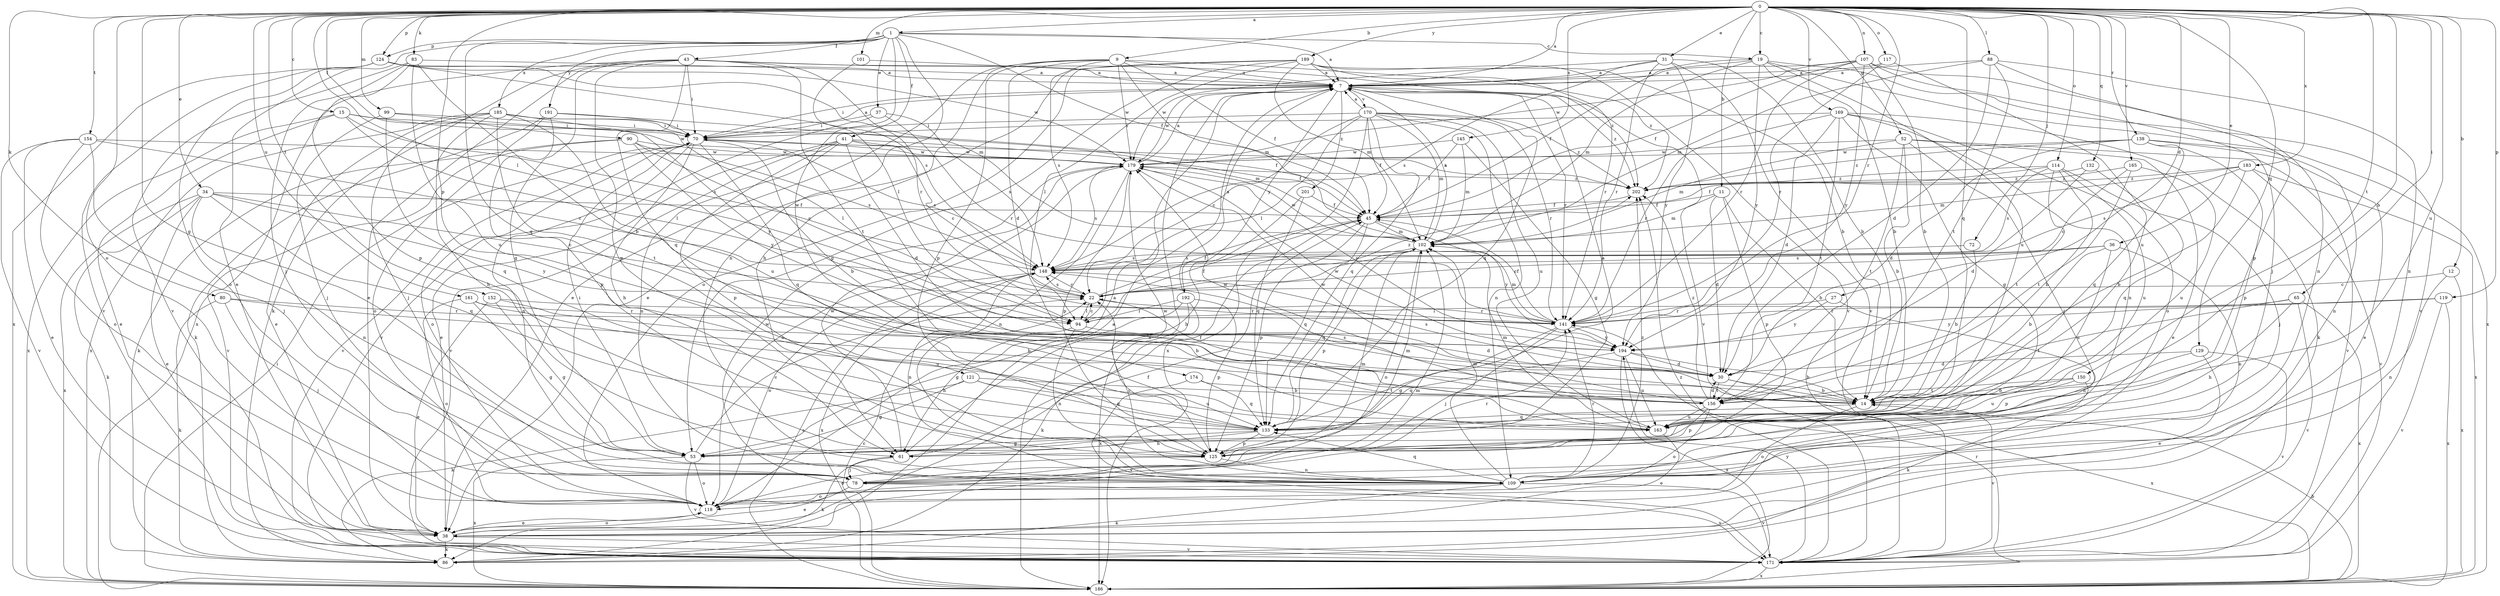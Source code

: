 strict digraph  {
0;
1;
7;
9;
11;
12;
14;
15;
19;
22;
27;
30;
31;
34;
36;
37;
38;
41;
43;
45;
52;
53;
61;
65;
70;
72;
78;
80;
83;
86;
88;
90;
94;
99;
101;
102;
107;
109;
114;
117;
118;
119;
121;
124;
125;
129;
132;
133;
138;
141;
145;
148;
150;
152;
154;
156;
161;
163;
165;
169;
170;
171;
174;
179;
183;
185;
186;
189;
191;
192;
194;
201;
202;
0 -> 1  [label=a];
0 -> 7  [label=a];
0 -> 9  [label=b];
0 -> 11  [label=b];
0 -> 12  [label=b];
0 -> 14  [label=b];
0 -> 15  [label=c];
0 -> 19  [label=c];
0 -> 27  [label=d];
0 -> 31  [label=e];
0 -> 34  [label=e];
0 -> 36  [label=e];
0 -> 52  [label=g];
0 -> 53  [label=g];
0 -> 65  [label=i];
0 -> 72  [label=j];
0 -> 80  [label=k];
0 -> 83  [label=k];
0 -> 88  [label=l];
0 -> 90  [label=l];
0 -> 94  [label=l];
0 -> 99  [label=m];
0 -> 101  [label=m];
0 -> 107  [label=n];
0 -> 114  [label=o];
0 -> 117  [label=o];
0 -> 118  [label=o];
0 -> 119  [label=p];
0 -> 121  [label=p];
0 -> 124  [label=p];
0 -> 129  [label=q];
0 -> 132  [label=q];
0 -> 133  [label=q];
0 -> 138  [label=r];
0 -> 141  [label=r];
0 -> 145  [label=s];
0 -> 150  [label=t];
0 -> 152  [label=t];
0 -> 154  [label=t];
0 -> 161  [label=u];
0 -> 163  [label=u];
0 -> 165  [label=v];
0 -> 169  [label=v];
0 -> 183  [label=x];
0 -> 189  [label=y];
1 -> 7  [label=a];
1 -> 19  [label=c];
1 -> 37  [label=e];
1 -> 38  [label=e];
1 -> 41  [label=f];
1 -> 43  [label=f];
1 -> 45  [label=f];
1 -> 109  [label=n];
1 -> 124  [label=p];
1 -> 133  [label=q];
1 -> 174  [label=w];
1 -> 185  [label=x];
1 -> 191  [label=y];
7 -> 70  [label=i];
7 -> 133  [label=q];
7 -> 141  [label=r];
7 -> 170  [label=v];
7 -> 171  [label=v];
7 -> 179  [label=w];
7 -> 186  [label=x];
7 -> 192  [label=y];
7 -> 201  [label=z];
7 -> 202  [label=z];
9 -> 7  [label=a];
9 -> 30  [label=d];
9 -> 38  [label=e];
9 -> 45  [label=f];
9 -> 61  [label=h];
9 -> 102  [label=m];
9 -> 125  [label=p];
9 -> 148  [label=s];
9 -> 179  [label=w];
9 -> 202  [label=z];
11 -> 14  [label=b];
11 -> 30  [label=d];
11 -> 45  [label=f];
11 -> 102  [label=m];
11 -> 125  [label=p];
12 -> 22  [label=c];
12 -> 109  [label=n];
12 -> 186  [label=x];
14 -> 118  [label=o];
14 -> 133  [label=q];
14 -> 171  [label=v];
14 -> 179  [label=w];
15 -> 38  [label=e];
15 -> 70  [label=i];
15 -> 94  [label=l];
15 -> 148  [label=s];
15 -> 179  [label=w];
15 -> 186  [label=x];
19 -> 7  [label=a];
19 -> 14  [label=b];
19 -> 45  [label=f];
19 -> 102  [label=m];
19 -> 163  [label=u];
19 -> 171  [label=v];
19 -> 186  [label=x];
19 -> 194  [label=y];
22 -> 45  [label=f];
22 -> 94  [label=l];
22 -> 141  [label=r];
22 -> 148  [label=s];
22 -> 202  [label=z];
27 -> 109  [label=n];
27 -> 141  [label=r];
27 -> 194  [label=y];
30 -> 14  [label=b];
30 -> 148  [label=s];
30 -> 156  [label=t];
30 -> 179  [label=w];
30 -> 186  [label=x];
31 -> 7  [label=a];
31 -> 14  [label=b];
31 -> 141  [label=r];
31 -> 148  [label=s];
31 -> 171  [label=v];
31 -> 179  [label=w];
31 -> 194  [label=y];
34 -> 22  [label=c];
34 -> 38  [label=e];
34 -> 45  [label=f];
34 -> 86  [label=k];
34 -> 109  [label=n];
34 -> 133  [label=q];
34 -> 186  [label=x];
34 -> 194  [label=y];
36 -> 14  [label=b];
36 -> 22  [label=c];
36 -> 109  [label=n];
36 -> 148  [label=s];
36 -> 163  [label=u];
37 -> 70  [label=i];
37 -> 141  [label=r];
37 -> 148  [label=s];
37 -> 171  [label=v];
38 -> 45  [label=f];
38 -> 86  [label=k];
38 -> 102  [label=m];
38 -> 118  [label=o];
38 -> 171  [label=v];
41 -> 22  [label=c];
41 -> 30  [label=d];
41 -> 38  [label=e];
41 -> 45  [label=f];
41 -> 109  [label=n];
41 -> 125  [label=p];
41 -> 171  [label=v];
41 -> 179  [label=w];
43 -> 7  [label=a];
43 -> 38  [label=e];
43 -> 53  [label=g];
43 -> 70  [label=i];
43 -> 86  [label=k];
43 -> 125  [label=p];
43 -> 133  [label=q];
43 -> 141  [label=r];
43 -> 156  [label=t];
43 -> 186  [label=x];
43 -> 202  [label=z];
45 -> 102  [label=m];
45 -> 125  [label=p];
45 -> 133  [label=q];
45 -> 194  [label=y];
52 -> 14  [label=b];
52 -> 38  [label=e];
52 -> 78  [label=j];
52 -> 102  [label=m];
52 -> 156  [label=t];
52 -> 171  [label=v];
52 -> 179  [label=w];
53 -> 22  [label=c];
53 -> 70  [label=i];
53 -> 118  [label=o];
53 -> 171  [label=v];
53 -> 186  [label=x];
61 -> 45  [label=f];
61 -> 78  [label=j];
61 -> 86  [label=k];
61 -> 179  [label=w];
65 -> 61  [label=h];
65 -> 141  [label=r];
65 -> 156  [label=t];
65 -> 171  [label=v];
65 -> 186  [label=x];
70 -> 7  [label=a];
70 -> 14  [label=b];
70 -> 61  [label=h];
70 -> 109  [label=n];
70 -> 118  [label=o];
70 -> 133  [label=q];
70 -> 148  [label=s];
70 -> 171  [label=v];
70 -> 179  [label=w];
72 -> 14  [label=b];
72 -> 148  [label=s];
78 -> 38  [label=e];
78 -> 102  [label=m];
78 -> 141  [label=r];
78 -> 171  [label=v];
78 -> 179  [label=w];
80 -> 14  [label=b];
80 -> 78  [label=j];
80 -> 86  [label=k];
80 -> 141  [label=r];
83 -> 7  [label=a];
83 -> 14  [label=b];
83 -> 78  [label=j];
83 -> 125  [label=p];
83 -> 163  [label=u];
83 -> 171  [label=v];
86 -> 7  [label=a];
88 -> 7  [label=a];
88 -> 30  [label=d];
88 -> 102  [label=m];
88 -> 109  [label=n];
88 -> 125  [label=p];
88 -> 156  [label=t];
90 -> 22  [label=c];
90 -> 86  [label=k];
90 -> 148  [label=s];
90 -> 171  [label=v];
90 -> 179  [label=w];
90 -> 194  [label=y];
94 -> 22  [label=c];
94 -> 30  [label=d];
94 -> 45  [label=f];
94 -> 61  [label=h];
94 -> 109  [label=n];
99 -> 70  [label=i];
99 -> 78  [label=j];
99 -> 94  [label=l];
99 -> 133  [label=q];
101 -> 7  [label=a];
101 -> 94  [label=l];
102 -> 7  [label=a];
102 -> 118  [label=o];
102 -> 125  [label=p];
102 -> 133  [label=q];
102 -> 148  [label=s];
102 -> 179  [label=w];
107 -> 7  [label=a];
107 -> 14  [label=b];
107 -> 45  [label=f];
107 -> 78  [label=j];
107 -> 109  [label=n];
107 -> 141  [label=r];
107 -> 179  [label=w];
107 -> 194  [label=y];
109 -> 22  [label=c];
109 -> 86  [label=k];
109 -> 102  [label=m];
109 -> 118  [label=o];
109 -> 133  [label=q];
109 -> 141  [label=r];
109 -> 171  [label=v];
109 -> 202  [label=z];
114 -> 14  [label=b];
114 -> 45  [label=f];
114 -> 78  [label=j];
114 -> 148  [label=s];
114 -> 156  [label=t];
114 -> 163  [label=u];
114 -> 202  [label=z];
117 -> 7  [label=a];
117 -> 141  [label=r];
117 -> 163  [label=u];
118 -> 7  [label=a];
118 -> 38  [label=e];
119 -> 94  [label=l];
119 -> 171  [label=v];
119 -> 186  [label=x];
119 -> 194  [label=y];
121 -> 14  [label=b];
121 -> 53  [label=g];
121 -> 86  [label=k];
121 -> 133  [label=q];
121 -> 163  [label=u];
124 -> 7  [label=a];
124 -> 102  [label=m];
124 -> 118  [label=o];
124 -> 148  [label=s];
124 -> 171  [label=v];
124 -> 179  [label=w];
124 -> 186  [label=x];
125 -> 102  [label=m];
125 -> 109  [label=n];
125 -> 118  [label=o];
125 -> 179  [label=w];
129 -> 30  [label=d];
129 -> 38  [label=e];
129 -> 125  [label=p];
129 -> 171  [label=v];
132 -> 30  [label=d];
132 -> 133  [label=q];
132 -> 202  [label=z];
133 -> 7  [label=a];
133 -> 53  [label=g];
133 -> 61  [label=h];
133 -> 125  [label=p];
138 -> 30  [label=d];
138 -> 38  [label=e];
138 -> 109  [label=n];
138 -> 125  [label=p];
138 -> 133  [label=q];
138 -> 179  [label=w];
138 -> 202  [label=z];
141 -> 45  [label=f];
141 -> 53  [label=g];
141 -> 78  [label=j];
141 -> 102  [label=m];
141 -> 194  [label=y];
145 -> 45  [label=f];
145 -> 53  [label=g];
145 -> 102  [label=m];
145 -> 179  [label=w];
148 -> 22  [label=c];
148 -> 109  [label=n];
148 -> 118  [label=o];
148 -> 186  [label=x];
150 -> 14  [label=b];
150 -> 86  [label=k];
150 -> 156  [label=t];
150 -> 163  [label=u];
152 -> 14  [label=b];
152 -> 38  [label=e];
152 -> 53  [label=g];
152 -> 141  [label=r];
154 -> 22  [label=c];
154 -> 38  [label=e];
154 -> 78  [label=j];
154 -> 118  [label=o];
154 -> 171  [label=v];
154 -> 179  [label=w];
156 -> 30  [label=d];
156 -> 118  [label=o];
156 -> 125  [label=p];
156 -> 148  [label=s];
156 -> 163  [label=u];
156 -> 179  [label=w];
156 -> 202  [label=z];
161 -> 53  [label=g];
161 -> 118  [label=o];
161 -> 141  [label=r];
161 -> 163  [label=u];
163 -> 22  [label=c];
163 -> 38  [label=e];
163 -> 102  [label=m];
165 -> 22  [label=c];
165 -> 156  [label=t];
165 -> 163  [label=u];
165 -> 202  [label=z];
169 -> 30  [label=d];
169 -> 53  [label=g];
169 -> 70  [label=i];
169 -> 86  [label=k];
169 -> 109  [label=n];
169 -> 118  [label=o];
169 -> 141  [label=r];
169 -> 156  [label=t];
170 -> 7  [label=a];
170 -> 22  [label=c];
170 -> 45  [label=f];
170 -> 70  [label=i];
170 -> 94  [label=l];
170 -> 102  [label=m];
170 -> 109  [label=n];
170 -> 133  [label=q];
170 -> 141  [label=r];
170 -> 163  [label=u];
170 -> 186  [label=x];
170 -> 202  [label=z];
171 -> 186  [label=x];
171 -> 194  [label=y];
171 -> 202  [label=z];
174 -> 133  [label=q];
174 -> 156  [label=t];
174 -> 171  [label=v];
179 -> 7  [label=a];
179 -> 109  [label=n];
179 -> 118  [label=o];
179 -> 125  [label=p];
179 -> 148  [label=s];
179 -> 194  [label=y];
179 -> 202  [label=z];
183 -> 14  [label=b];
183 -> 102  [label=m];
183 -> 148  [label=s];
183 -> 171  [label=v];
183 -> 186  [label=x];
183 -> 202  [label=z];
185 -> 38  [label=e];
185 -> 45  [label=f];
185 -> 61  [label=h];
185 -> 70  [label=i];
185 -> 78  [label=j];
185 -> 156  [label=t];
185 -> 163  [label=u];
185 -> 186  [label=x];
185 -> 194  [label=y];
186 -> 14  [label=b];
186 -> 22  [label=c];
186 -> 70  [label=i];
186 -> 141  [label=r];
186 -> 148  [label=s];
189 -> 7  [label=a];
189 -> 14  [label=b];
189 -> 38  [label=e];
189 -> 53  [label=g];
189 -> 94  [label=l];
189 -> 102  [label=m];
189 -> 118  [label=o];
189 -> 141  [label=r];
189 -> 171  [label=v];
191 -> 70  [label=i];
191 -> 86  [label=k];
191 -> 102  [label=m];
191 -> 118  [label=o];
191 -> 125  [label=p];
192 -> 7  [label=a];
192 -> 53  [label=g];
192 -> 86  [label=k];
192 -> 94  [label=l];
192 -> 125  [label=p];
192 -> 186  [label=x];
194 -> 14  [label=b];
194 -> 30  [label=d];
194 -> 133  [label=q];
194 -> 163  [label=u];
194 -> 186  [label=x];
201 -> 45  [label=f];
201 -> 61  [label=h];
201 -> 133  [label=q];
202 -> 45  [label=f];
202 -> 70  [label=i];
}
